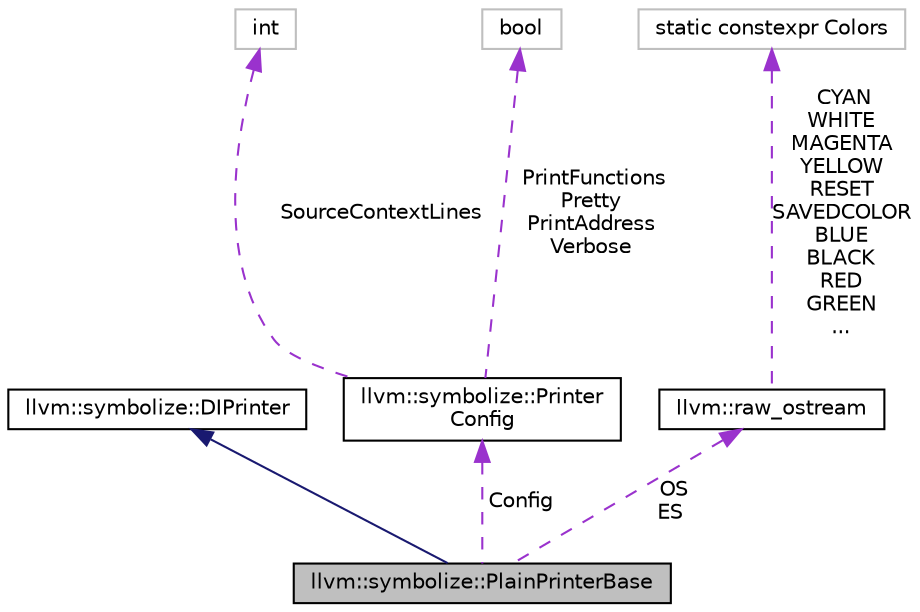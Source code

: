 digraph "llvm::symbolize::PlainPrinterBase"
{
 // LATEX_PDF_SIZE
  bgcolor="transparent";
  edge [fontname="Helvetica",fontsize="10",labelfontname="Helvetica",labelfontsize="10"];
  node [fontname="Helvetica",fontsize="10",shape=record];
  Node1 [label="llvm::symbolize::PlainPrinterBase",height=0.2,width=0.4,color="black", fillcolor="grey75", style="filled", fontcolor="black",tooltip=" "];
  Node2 -> Node1 [dir="back",color="midnightblue",fontsize="10",style="solid",fontname="Helvetica"];
  Node2 [label="llvm::symbolize::DIPrinter",height=0.2,width=0.4,color="black",URL="$classllvm_1_1symbolize_1_1DIPrinter.html",tooltip=" "];
  Node3 -> Node1 [dir="back",color="darkorchid3",fontsize="10",style="dashed",label=" Config" ,fontname="Helvetica"];
  Node3 [label="llvm::symbolize::Printer\lConfig",height=0.2,width=0.4,color="black",URL="$structllvm_1_1symbolize_1_1PrinterConfig.html",tooltip=" "];
  Node4 -> Node3 [dir="back",color="darkorchid3",fontsize="10",style="dashed",label=" SourceContextLines" ,fontname="Helvetica"];
  Node4 [label="int",height=0.2,width=0.4,color="grey75",tooltip=" "];
  Node5 -> Node3 [dir="back",color="darkorchid3",fontsize="10",style="dashed",label=" PrintFunctions\nPretty\nPrintAddress\nVerbose" ,fontname="Helvetica"];
  Node5 [label="bool",height=0.2,width=0.4,color="grey75",tooltip=" "];
  Node6 -> Node1 [dir="back",color="darkorchid3",fontsize="10",style="dashed",label=" OS\nES" ,fontname="Helvetica"];
  Node6 [label="llvm::raw_ostream",height=0.2,width=0.4,color="black",URL="$classllvm_1_1raw__ostream.html",tooltip="This class implements an extremely fast bulk output stream that can only output to a stream."];
  Node7 -> Node6 [dir="back",color="darkorchid3",fontsize="10",style="dashed",label=" CYAN\nWHITE\nMAGENTA\nYELLOW\nRESET\nSAVEDCOLOR\nBLUE\nBLACK\nRED\nGREEN\n..." ,fontname="Helvetica"];
  Node7 [label="static constexpr Colors",height=0.2,width=0.4,color="grey75",tooltip=" "];
}
